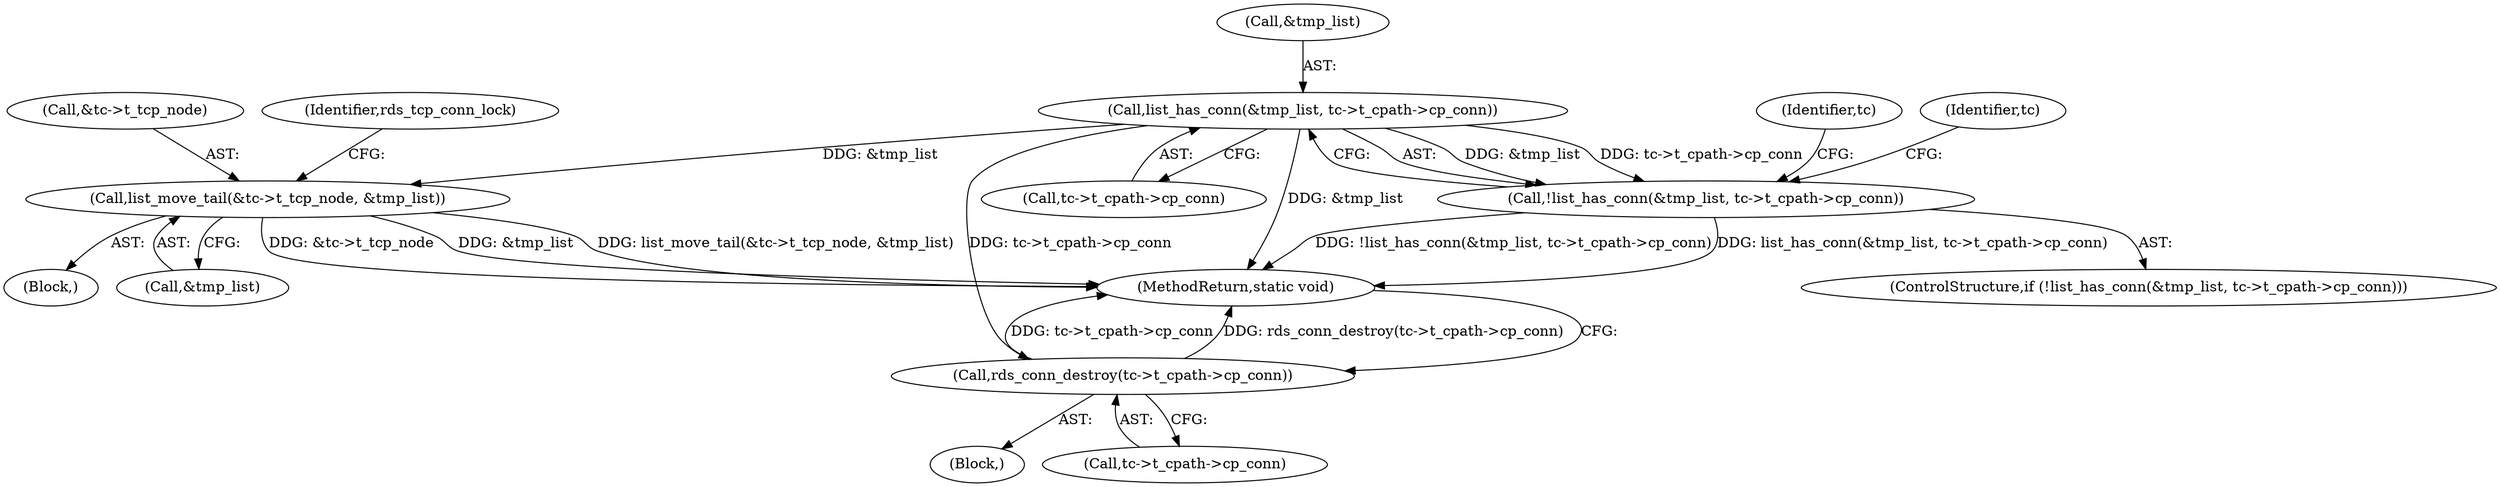 digraph "0_linux_cb66ddd156203daefb8d71158036b27b0e2caf63@pointer" {
"1000158" [label="(Call,list_has_conn(&tmp_list, tc->t_cpath->cp_conn))"];
"1000157" [label="(Call,!list_has_conn(&tmp_list, tc->t_cpath->cp_conn))"];
"1000167" [label="(Call,list_move_tail(&tc->t_tcp_node, &tmp_list))"];
"1000189" [label="(Call,rds_conn_destroy(tc->t_cpath->cp_conn))"];
"1000102" [label="(Block,)"];
"1000161" [label="(Call,tc->t_cpath->cp_conn)"];
"1000167" [label="(Call,list_move_tail(&tc->t_tcp_node, &tmp_list))"];
"1000172" [label="(Call,&tmp_list)"];
"1000170" [label="(Identifier,tc)"];
"1000168" [label="(Call,&tc->t_tcp_node)"];
"1000158" [label="(Call,list_has_conn(&tmp_list, tc->t_cpath->cp_conn))"];
"1000195" [label="(MethodReturn,static void)"];
"1000189" [label="(Call,rds_conn_destroy(tc->t_cpath->cp_conn))"];
"1000156" [label="(ControlStructure,if (!list_has_conn(&tmp_list, tc->t_cpath->cp_conn)))"];
"1000157" [label="(Call,!list_has_conn(&tmp_list, tc->t_cpath->cp_conn))"];
"1000188" [label="(Identifier,rds_tcp_conn_lock)"];
"1000190" [label="(Call,tc->t_cpath->cp_conn)"];
"1000159" [label="(Call,&tmp_list)"];
"1000166" [label="(Block,)"];
"1000179" [label="(Identifier,tc)"];
"1000158" -> "1000157"  [label="AST: "];
"1000158" -> "1000161"  [label="CFG: "];
"1000159" -> "1000158"  [label="AST: "];
"1000161" -> "1000158"  [label="AST: "];
"1000157" -> "1000158"  [label="CFG: "];
"1000158" -> "1000195"  [label="DDG: &tmp_list"];
"1000158" -> "1000157"  [label="DDG: &tmp_list"];
"1000158" -> "1000157"  [label="DDG: tc->t_cpath->cp_conn"];
"1000158" -> "1000167"  [label="DDG: &tmp_list"];
"1000158" -> "1000189"  [label="DDG: tc->t_cpath->cp_conn"];
"1000157" -> "1000156"  [label="AST: "];
"1000170" -> "1000157"  [label="CFG: "];
"1000179" -> "1000157"  [label="CFG: "];
"1000157" -> "1000195"  [label="DDG: !list_has_conn(&tmp_list, tc->t_cpath->cp_conn)"];
"1000157" -> "1000195"  [label="DDG: list_has_conn(&tmp_list, tc->t_cpath->cp_conn)"];
"1000167" -> "1000166"  [label="AST: "];
"1000167" -> "1000172"  [label="CFG: "];
"1000168" -> "1000167"  [label="AST: "];
"1000172" -> "1000167"  [label="AST: "];
"1000188" -> "1000167"  [label="CFG: "];
"1000167" -> "1000195"  [label="DDG: &tc->t_tcp_node"];
"1000167" -> "1000195"  [label="DDG: &tmp_list"];
"1000167" -> "1000195"  [label="DDG: list_move_tail(&tc->t_tcp_node, &tmp_list)"];
"1000189" -> "1000102"  [label="AST: "];
"1000189" -> "1000190"  [label="CFG: "];
"1000190" -> "1000189"  [label="AST: "];
"1000195" -> "1000189"  [label="CFG: "];
"1000189" -> "1000195"  [label="DDG: tc->t_cpath->cp_conn"];
"1000189" -> "1000195"  [label="DDG: rds_conn_destroy(tc->t_cpath->cp_conn)"];
}
